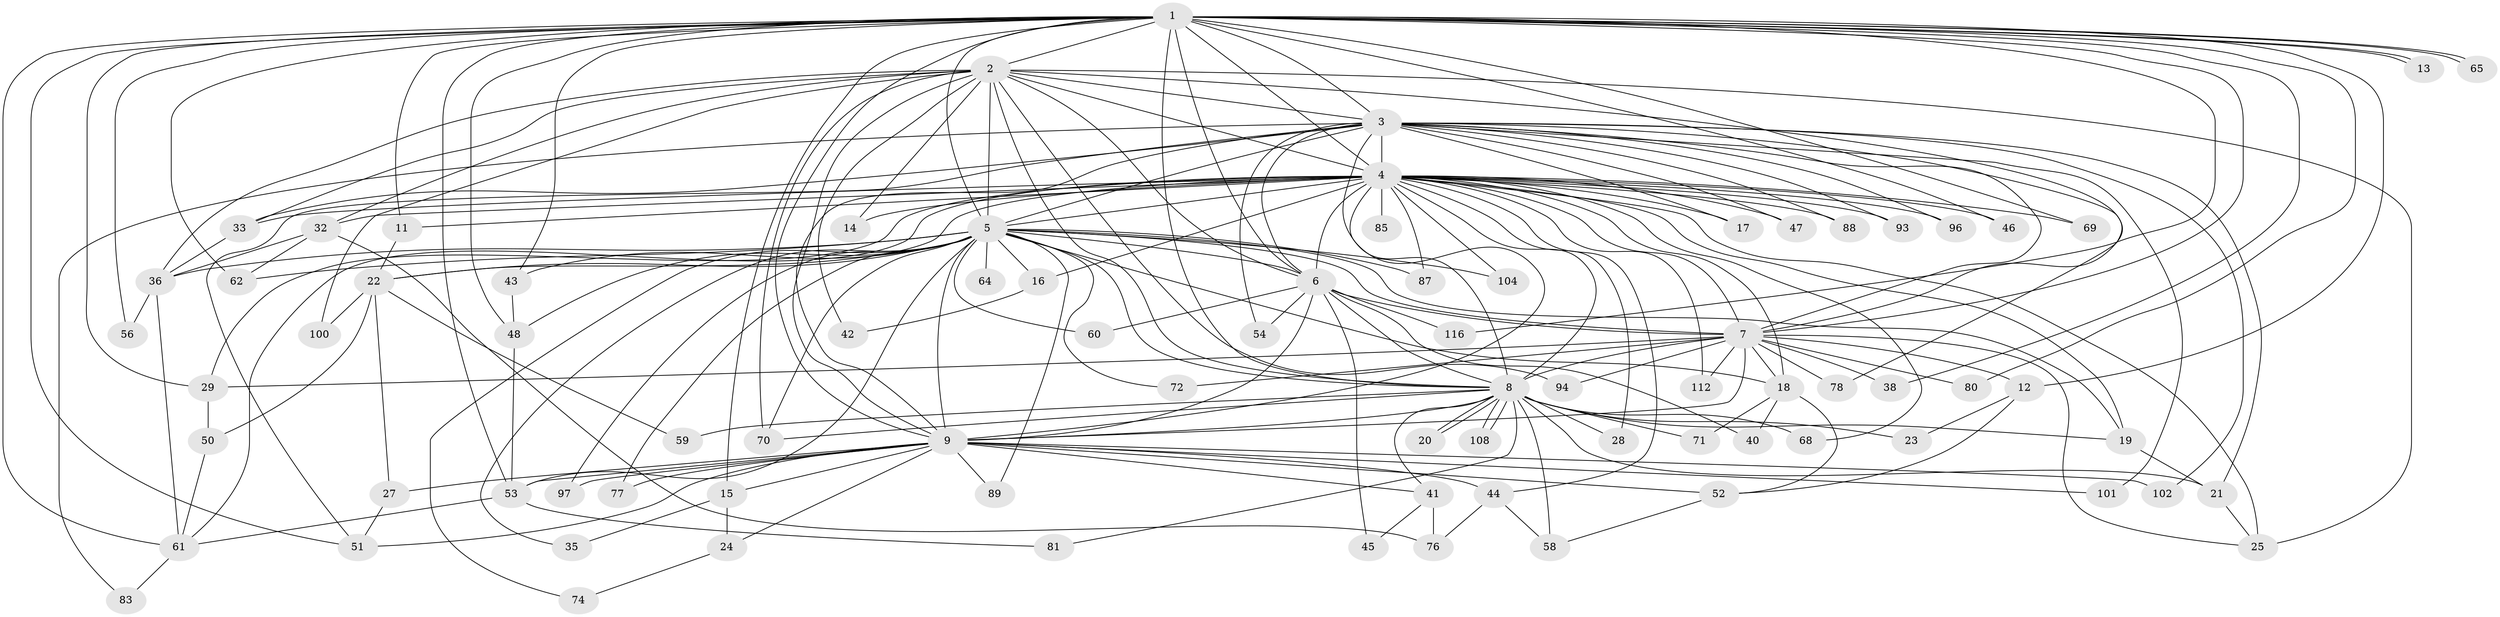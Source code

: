 // original degree distribution, {33: 0.008620689655172414, 18: 0.008620689655172414, 23: 0.017241379310344827, 31: 0.008620689655172414, 14: 0.008620689655172414, 19: 0.008620689655172414, 24: 0.017241379310344827, 22: 0.008620689655172414, 3: 0.15517241379310345, 4: 0.08620689655172414, 2: 0.5948275862068966, 6: 0.034482758620689655, 5: 0.034482758620689655, 7: 0.008620689655172414}
// Generated by graph-tools (version 1.1) at 2025/17/03/04/25 18:17:45]
// undirected, 81 vertices, 201 edges
graph export_dot {
graph [start="1"]
  node [color=gray90,style=filled];
  1;
  2;
  3;
  4 [super="+63+10"];
  5 [super="+31+30"];
  6;
  7;
  8 [super="+39"];
  9;
  11;
  12;
  13;
  14;
  15;
  16;
  17 [super="+37"];
  18;
  19 [super="+67"];
  20;
  21 [super="+107"];
  22;
  23;
  24;
  25 [super="+34"];
  27;
  28;
  29 [super="+82+113"];
  32 [super="+49+98"];
  33 [super="+110"];
  35;
  36 [super="+57+92"];
  38;
  40;
  41;
  42;
  43;
  44;
  45;
  46;
  47;
  48 [super="+79"];
  50 [super="+91"];
  51 [super="+75"];
  52 [super="+103"];
  53 [super="+111+66"];
  54;
  56;
  58;
  59;
  60;
  61 [super="+114"];
  62 [super="+84"];
  64;
  65;
  68;
  69;
  70 [super="+95"];
  71;
  72;
  74;
  76 [super="+99"];
  77;
  78;
  80;
  81;
  83;
  85;
  87;
  88;
  89;
  93;
  94;
  96;
  97;
  100;
  101;
  102;
  104;
  108;
  112;
  116;
  1 -- 2;
  1 -- 3;
  1 -- 4 [weight=4];
  1 -- 5;
  1 -- 6;
  1 -- 7;
  1 -- 8;
  1 -- 9;
  1 -- 11;
  1 -- 12;
  1 -- 13;
  1 -- 13;
  1 -- 15;
  1 -- 29 [weight=2];
  1 -- 38;
  1 -- 43;
  1 -- 46;
  1 -- 51;
  1 -- 56;
  1 -- 65;
  1 -- 65;
  1 -- 69;
  1 -- 80;
  1 -- 116;
  1 -- 62;
  1 -- 53 [weight=2];
  1 -- 48;
  1 -- 61;
  2 -- 3;
  2 -- 4 [weight=2];
  2 -- 5;
  2 -- 6;
  2 -- 7;
  2 -- 8;
  2 -- 9;
  2 -- 14;
  2 -- 25;
  2 -- 32;
  2 -- 33;
  2 -- 36;
  2 -- 42;
  2 -- 70;
  2 -- 94;
  2 -- 100;
  3 -- 4 [weight=2];
  3 -- 5;
  3 -- 6;
  3 -- 7;
  3 -- 8;
  3 -- 9;
  3 -- 17 [weight=2];
  3 -- 21;
  3 -- 47;
  3 -- 54;
  3 -- 78;
  3 -- 83;
  3 -- 88;
  3 -- 93;
  3 -- 96;
  3 -- 101;
  3 -- 102;
  3 -- 33;
  3 -- 51;
  4 -- 5 [weight=2];
  4 -- 6 [weight=2];
  4 -- 7 [weight=2];
  4 -- 8 [weight=2];
  4 -- 9 [weight=2];
  4 -- 11;
  4 -- 14;
  4 -- 17;
  4 -- 18;
  4 -- 28;
  4 -- 32 [weight=2];
  4 -- 33;
  4 -- 44;
  4 -- 61;
  4 -- 69;
  4 -- 96;
  4 -- 104;
  4 -- 22;
  4 -- 68;
  4 -- 16;
  4 -- 19;
  4 -- 85;
  4 -- 87;
  4 -- 88;
  4 -- 25;
  4 -- 93;
  4 -- 29;
  4 -- 46;
  4 -- 47;
  4 -- 112;
  5 -- 6;
  5 -- 7;
  5 -- 8 [weight=2];
  5 -- 9;
  5 -- 16;
  5 -- 22;
  5 -- 35;
  5 -- 36 [weight=2];
  5 -- 43;
  5 -- 48;
  5 -- 53 [weight=2];
  5 -- 60;
  5 -- 62;
  5 -- 70;
  5 -- 72;
  5 -- 74;
  5 -- 77;
  5 -- 87;
  5 -- 89;
  5 -- 97;
  5 -- 104;
  5 -- 64;
  5 -- 18;
  5 -- 19;
  6 -- 7;
  6 -- 8;
  6 -- 9;
  6 -- 40;
  6 -- 45;
  6 -- 54;
  6 -- 60;
  6 -- 116;
  7 -- 8;
  7 -- 9;
  7 -- 12;
  7 -- 18;
  7 -- 38;
  7 -- 72;
  7 -- 78;
  7 -- 80;
  7 -- 94;
  7 -- 112;
  7 -- 29;
  7 -- 25;
  8 -- 9;
  8 -- 20;
  8 -- 20;
  8 -- 21 [weight=2];
  8 -- 23;
  8 -- 28;
  8 -- 41;
  8 -- 59;
  8 -- 68;
  8 -- 71;
  8 -- 81;
  8 -- 108;
  8 -- 108;
  8 -- 70;
  8 -- 58;
  8 -- 19;
  9 -- 15;
  9 -- 24;
  9 -- 27;
  9 -- 41;
  9 -- 44;
  9 -- 52;
  9 -- 77;
  9 -- 89;
  9 -- 97;
  9 -- 101;
  9 -- 102;
  9 -- 53;
  9 -- 51;
  11 -- 22;
  12 -- 23;
  12 -- 52;
  15 -- 24;
  15 -- 35;
  16 -- 42;
  18 -- 40;
  18 -- 71;
  18 -- 52;
  19 -- 21;
  21 -- 25;
  22 -- 27;
  22 -- 50;
  22 -- 59;
  22 -- 100;
  24 -- 74;
  27 -- 51;
  29 -- 50;
  32 -- 62;
  32 -- 76;
  32 -- 36;
  33 -- 36;
  36 -- 56;
  36 -- 61;
  41 -- 45;
  41 -- 76;
  43 -- 48;
  44 -- 58;
  44 -- 76;
  48 -- 53;
  50 -- 61;
  52 -- 58;
  53 -- 61;
  53 -- 81;
  61 -- 83;
}
